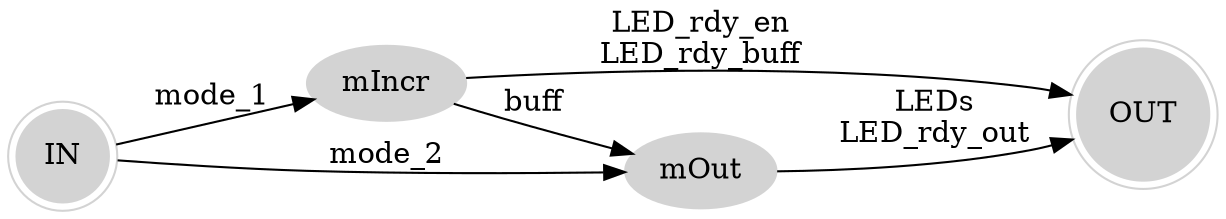 digraph hsd_struct {
    bgcolor=white
    rankdir=LR;
    node [shape=doublecircle, style=filled, color=lightgray]; IN OUT;
    node [shape=ellipse]; IN OUT;
    IN -> mIncr [ label = "mode_1\n" ];
    IN -> mOut [ label = "mode_2\n" ];
    mOut -> OUT [ label = "LEDs\nLED_rdy_out\n" ];
    mIncr -> OUT [ label = "LED_rdy_en\nLED_rdy_buff\n" ];
    mIncr -> mOut [ label = "buff\n" ];
    }
